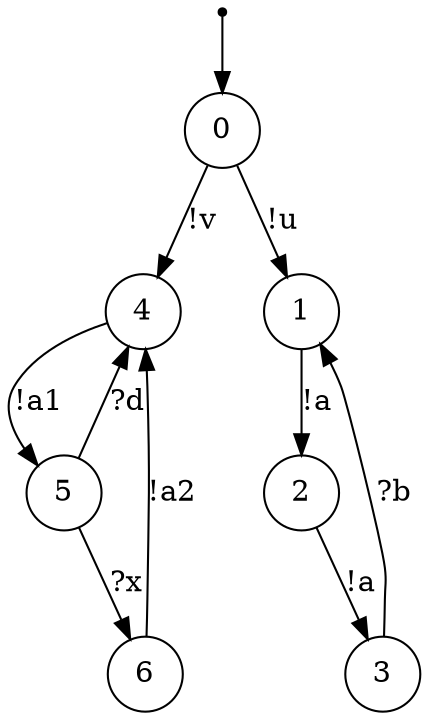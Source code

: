 digraph {
 node [shape=point] ENTRY
 node [shape=circle]
 ENTRY -> 0
0 -> 4 [label="!v"]
4 -> 5 [label="!a1"]
5 -> 6 [label="?x"]
6 -> 4 [label="!a2"]
5 -> 4 [label="?d"]
0 -> 1 [label="!u"]
1 -> 2 [label="!a"]
2 -> 3 [label="!a"]
3 -> 1 [label="?b"]
}